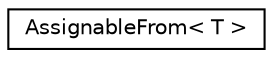 digraph "Graphical Class Hierarchy"
{
  edge [fontname="Helvetica",fontsize="10",labelfontname="Helvetica",labelfontsize="10"];
  node [fontname="Helvetica",fontsize="10",shape=record];
  rankdir="LR";
  Node0 [label="AssignableFrom\< T \>",height=0.2,width=0.4,color="black", fillcolor="white", style="filled",URL="$struct_assignable_from.html"];
}
